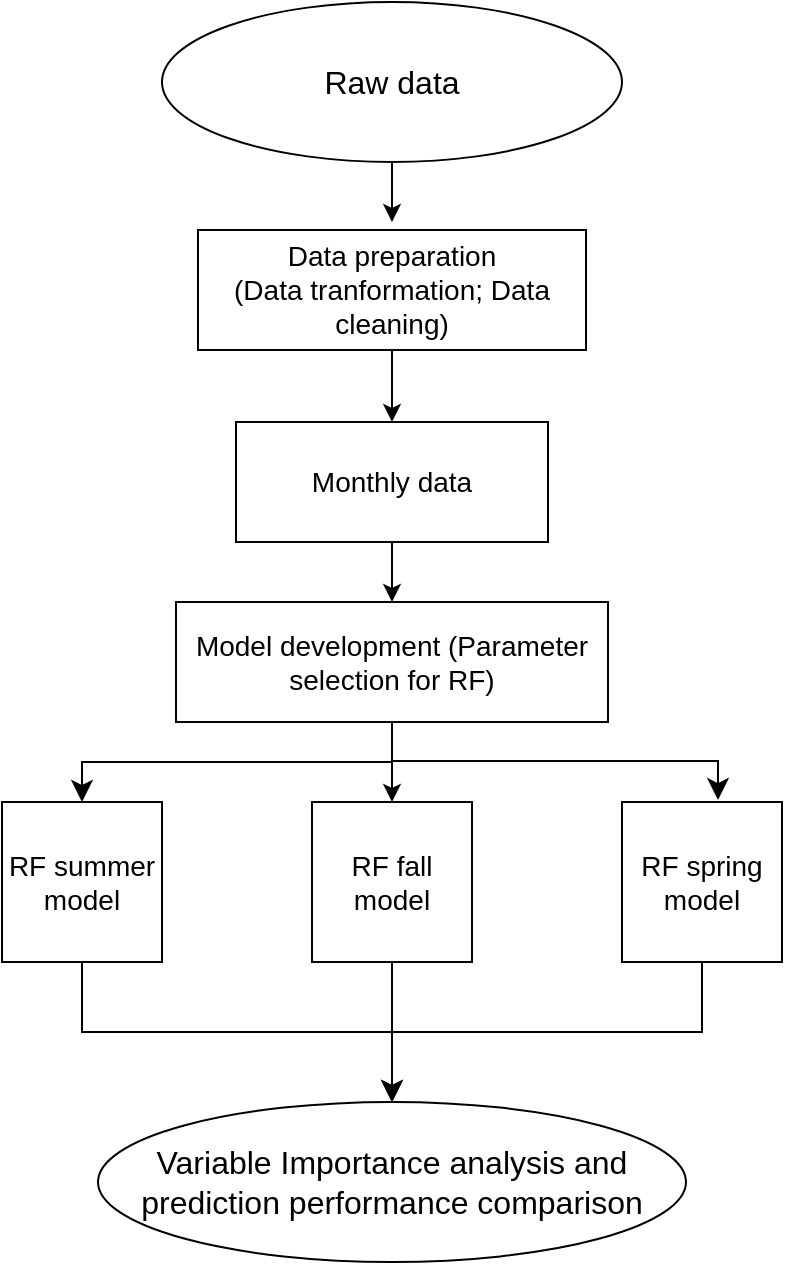 <mxfile version="24.0.1" type="github">
  <diagram name="Page-1" id="69g6Tnyvi92k0cFtCzYW">
    <mxGraphModel dx="1434" dy="795" grid="1" gridSize="10" guides="1" tooltips="1" connect="1" arrows="1" fold="1" page="1" pageScale="1" pageWidth="827" pageHeight="1169" math="0" shadow="0">
      <root>
        <mxCell id="0" />
        <mxCell id="1" parent="0" />
        <mxCell id="OWldn-HWdzA0OJEKjCe9-10" style="edgeStyle=orthogonalEdgeStyle;rounded=0;orthogonalLoop=1;jettySize=auto;html=1;" edge="1" parent="1" source="OWldn-HWdzA0OJEKjCe9-1">
          <mxGeometry relative="1" as="geometry">
            <mxPoint x="414" y="180" as="targetPoint" />
          </mxGeometry>
        </mxCell>
        <mxCell id="OWldn-HWdzA0OJEKjCe9-1" value="Raw data" style="ellipse;whiteSpace=wrap;html=1;fontSize=16;" vertex="1" parent="1">
          <mxGeometry x="299" y="70" width="230" height="80" as="geometry" />
        </mxCell>
        <mxCell id="OWldn-HWdzA0OJEKjCe9-11" style="edgeStyle=orthogonalEdgeStyle;rounded=0;orthogonalLoop=1;jettySize=auto;html=1;entryX=0.5;entryY=0;entryDx=0;entryDy=0;" edge="1" parent="1" source="OWldn-HWdzA0OJEKjCe9-2" target="OWldn-HWdzA0OJEKjCe9-3">
          <mxGeometry relative="1" as="geometry" />
        </mxCell>
        <mxCell id="OWldn-HWdzA0OJEKjCe9-2" value="Data preparation&lt;div style=&quot;font-size: 14px;&quot;&gt;(Data tranformation; Data cleaning)&lt;/div&gt;" style="rounded=0;whiteSpace=wrap;html=1;fontSize=14;" vertex="1" parent="1">
          <mxGeometry x="317" y="184" width="194" height="60" as="geometry" />
        </mxCell>
        <mxCell id="OWldn-HWdzA0OJEKjCe9-12" style="edgeStyle=orthogonalEdgeStyle;rounded=0;orthogonalLoop=1;jettySize=auto;html=1;entryX=0.5;entryY=0;entryDx=0;entryDy=0;" edge="1" parent="1" source="OWldn-HWdzA0OJEKjCe9-3" target="OWldn-HWdzA0OJEKjCe9-4">
          <mxGeometry relative="1" as="geometry" />
        </mxCell>
        <mxCell id="OWldn-HWdzA0OJEKjCe9-3" value="Monthly data" style="rounded=0;whiteSpace=wrap;html=1;fontSize=14;" vertex="1" parent="1">
          <mxGeometry x="336" y="280" width="156" height="60" as="geometry" />
        </mxCell>
        <mxCell id="OWldn-HWdzA0OJEKjCe9-16" style="edgeStyle=orthogonalEdgeStyle;rounded=0;orthogonalLoop=1;jettySize=auto;html=1;entryX=0.5;entryY=0;entryDx=0;entryDy=0;" edge="1" parent="1" source="OWldn-HWdzA0OJEKjCe9-4" target="OWldn-HWdzA0OJEKjCe9-6">
          <mxGeometry relative="1" as="geometry" />
        </mxCell>
        <mxCell id="OWldn-HWdzA0OJEKjCe9-4" value="Model development (Parameter selection for RF)" style="rounded=0;whiteSpace=wrap;html=1;fontSize=14;" vertex="1" parent="1">
          <mxGeometry x="306" y="370" width="216" height="60" as="geometry" />
        </mxCell>
        <mxCell id="OWldn-HWdzA0OJEKjCe9-5" value="RF summer model" style="whiteSpace=wrap;html=1;aspect=fixed;fontSize=14;" vertex="1" parent="1">
          <mxGeometry x="219" y="470" width="80" height="80" as="geometry" />
        </mxCell>
        <mxCell id="OWldn-HWdzA0OJEKjCe9-19" style="edgeStyle=orthogonalEdgeStyle;rounded=0;orthogonalLoop=1;jettySize=auto;html=1;entryX=0.5;entryY=0;entryDx=0;entryDy=0;" edge="1" parent="1" source="OWldn-HWdzA0OJEKjCe9-6" target="OWldn-HWdzA0OJEKjCe9-8">
          <mxGeometry relative="1" as="geometry" />
        </mxCell>
        <mxCell id="OWldn-HWdzA0OJEKjCe9-6" value="RF fall model" style="whiteSpace=wrap;html=1;aspect=fixed;fontSize=14;" vertex="1" parent="1">
          <mxGeometry x="374" y="470" width="80" height="80" as="geometry" />
        </mxCell>
        <mxCell id="OWldn-HWdzA0OJEKjCe9-7" value="RF spring model" style="whiteSpace=wrap;html=1;aspect=fixed;fontSize=14;" vertex="1" parent="1">
          <mxGeometry x="529" y="470" width="80" height="80" as="geometry" />
        </mxCell>
        <mxCell id="OWldn-HWdzA0OJEKjCe9-8" value="Variable Importance analysis and prediction performance comparison" style="ellipse;whiteSpace=wrap;html=1;fontSize=16;" vertex="1" parent="1">
          <mxGeometry x="267" y="620" width="294" height="80" as="geometry" />
        </mxCell>
        <mxCell id="OWldn-HWdzA0OJEKjCe9-14" value="" style="edgeStyle=elbowEdgeStyle;elbow=vertical;endArrow=classic;html=1;curved=0;rounded=0;endSize=8;startSize=8;entryX=0.6;entryY=-0.012;entryDx=0;entryDy=0;entryPerimeter=0;exitX=0.5;exitY=1;exitDx=0;exitDy=0;" edge="1" parent="1" source="OWldn-HWdzA0OJEKjCe9-4" target="OWldn-HWdzA0OJEKjCe9-7">
          <mxGeometry width="50" height="50" relative="1" as="geometry">
            <mxPoint x="542" y="450" as="sourcePoint" />
            <mxPoint x="592" y="400" as="targetPoint" />
          </mxGeometry>
        </mxCell>
        <mxCell id="OWldn-HWdzA0OJEKjCe9-15" value="" style="edgeStyle=elbowEdgeStyle;elbow=vertical;endArrow=classic;html=1;curved=0;rounded=0;endSize=8;startSize=8;entryX=0.5;entryY=0;entryDx=0;entryDy=0;exitX=0.5;exitY=1;exitDx=0;exitDy=0;" edge="1" parent="1" source="OWldn-HWdzA0OJEKjCe9-4" target="OWldn-HWdzA0OJEKjCe9-5">
          <mxGeometry width="50" height="50" relative="1" as="geometry">
            <mxPoint x="410" y="430" as="sourcePoint" />
            <mxPoint x="440" y="410" as="targetPoint" />
          </mxGeometry>
        </mxCell>
        <mxCell id="OWldn-HWdzA0OJEKjCe9-17" value="" style="edgeStyle=elbowEdgeStyle;elbow=vertical;endArrow=classic;html=1;curved=0;rounded=0;endSize=8;startSize=8;entryX=0.5;entryY=0;entryDx=0;entryDy=0;exitX=0.5;exitY=1;exitDx=0;exitDy=0;" edge="1" parent="1" source="OWldn-HWdzA0OJEKjCe9-5" target="OWldn-HWdzA0OJEKjCe9-8">
          <mxGeometry width="50" height="50" relative="1" as="geometry">
            <mxPoint x="280" y="585" as="sourcePoint" />
            <mxPoint x="330" y="535" as="targetPoint" />
          </mxGeometry>
        </mxCell>
        <mxCell id="OWldn-HWdzA0OJEKjCe9-18" value="" style="edgeStyle=elbowEdgeStyle;elbow=vertical;endArrow=classic;html=1;curved=0;rounded=0;endSize=8;startSize=8;entryX=0.5;entryY=0;entryDx=0;entryDy=0;" edge="1" parent="1" source="OWldn-HWdzA0OJEKjCe9-7" target="OWldn-HWdzA0OJEKjCe9-8">
          <mxGeometry width="50" height="50" relative="1" as="geometry">
            <mxPoint x="550" y="615" as="sourcePoint" />
            <mxPoint x="450" y="590" as="targetPoint" />
          </mxGeometry>
        </mxCell>
      </root>
    </mxGraphModel>
  </diagram>
</mxfile>
